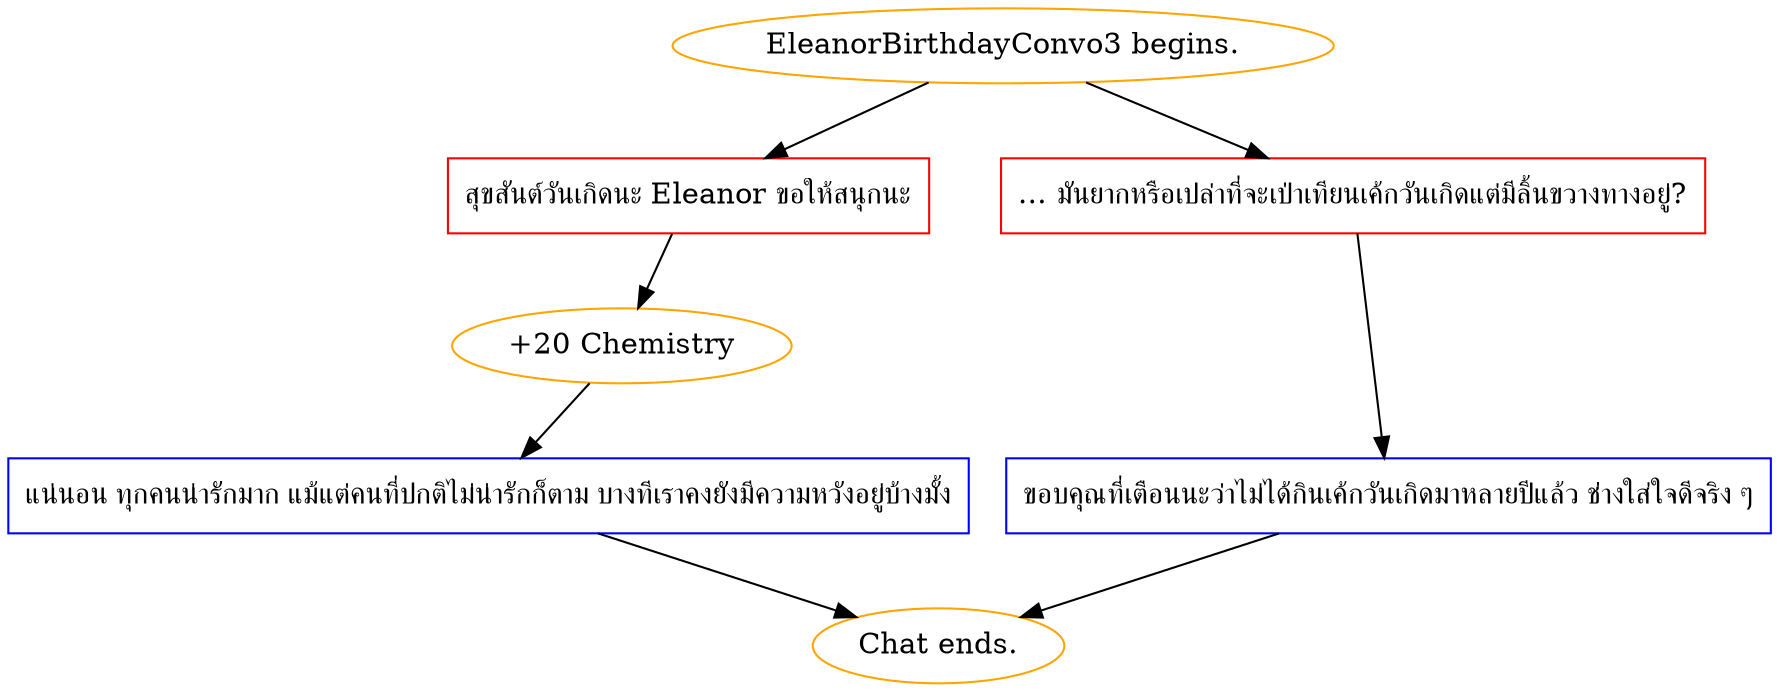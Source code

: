 digraph {
	"EleanorBirthdayConvo3 begins." [color=orange];
		"EleanorBirthdayConvo3 begins." -> j4234296365;
		"EleanorBirthdayConvo3 begins." -> j3757877573;
	j4234296365 [label="สุขสันต์วันเกิดนะ Eleanor ขอให้สนุกนะ",shape=box,color=red];
		j4234296365 -> j120634207;
	j3757877573 [label="… มันยากหรือเปล่าที่จะเป่าเทียนเค้กวันเกิดแต่มีลิ้นขวางทางอยู่?",shape=box,color=red];
		j3757877573 -> j468427788;
	j120634207 [label="+20 Chemistry",color=orange];
		j120634207 -> j2515262669;
	j468427788 [label="ขอบคุณที่เตือนนะว่าไม่ได้กินเค้กวันเกิดมาหลายปีแล้ว ช่างใส่ใจดีจริง ๆ",shape=box,color=blue];
		j468427788 -> "Chat ends.";
	j2515262669 [label="แน่นอน ทุกคนน่ารักมาก แม้แต่คนที่ปกติไม่น่ารักก็ตาม บางทีเราคงยังมีความหวังอยู่บ้างมั้ง",shape=box,color=blue];
		j2515262669 -> "Chat ends.";
	"Chat ends." [color=orange];
}